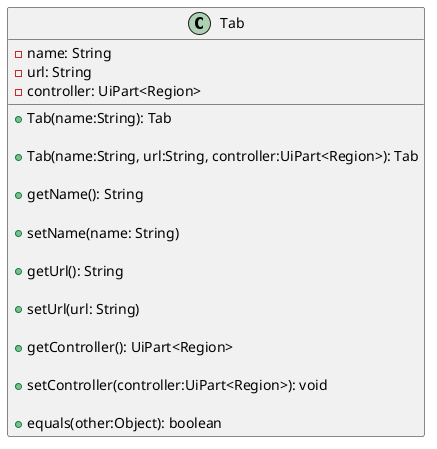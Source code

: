 @startuml
class Tab {
    - name: String
    - url: String
    - controller: UiPart<Region>
    + Tab(name:String): Tab

    + Tab(name:String, url:String, controller:UiPart<Region>): Tab

    + getName(): String

    + setName(name: String)

    + getUrl(): String

    + setUrl(url: String)

    + getController(): UiPart<Region>

    + setController(controller:UiPart<Region>): void

    + equals(other:Object): boolean
}
@enduml
